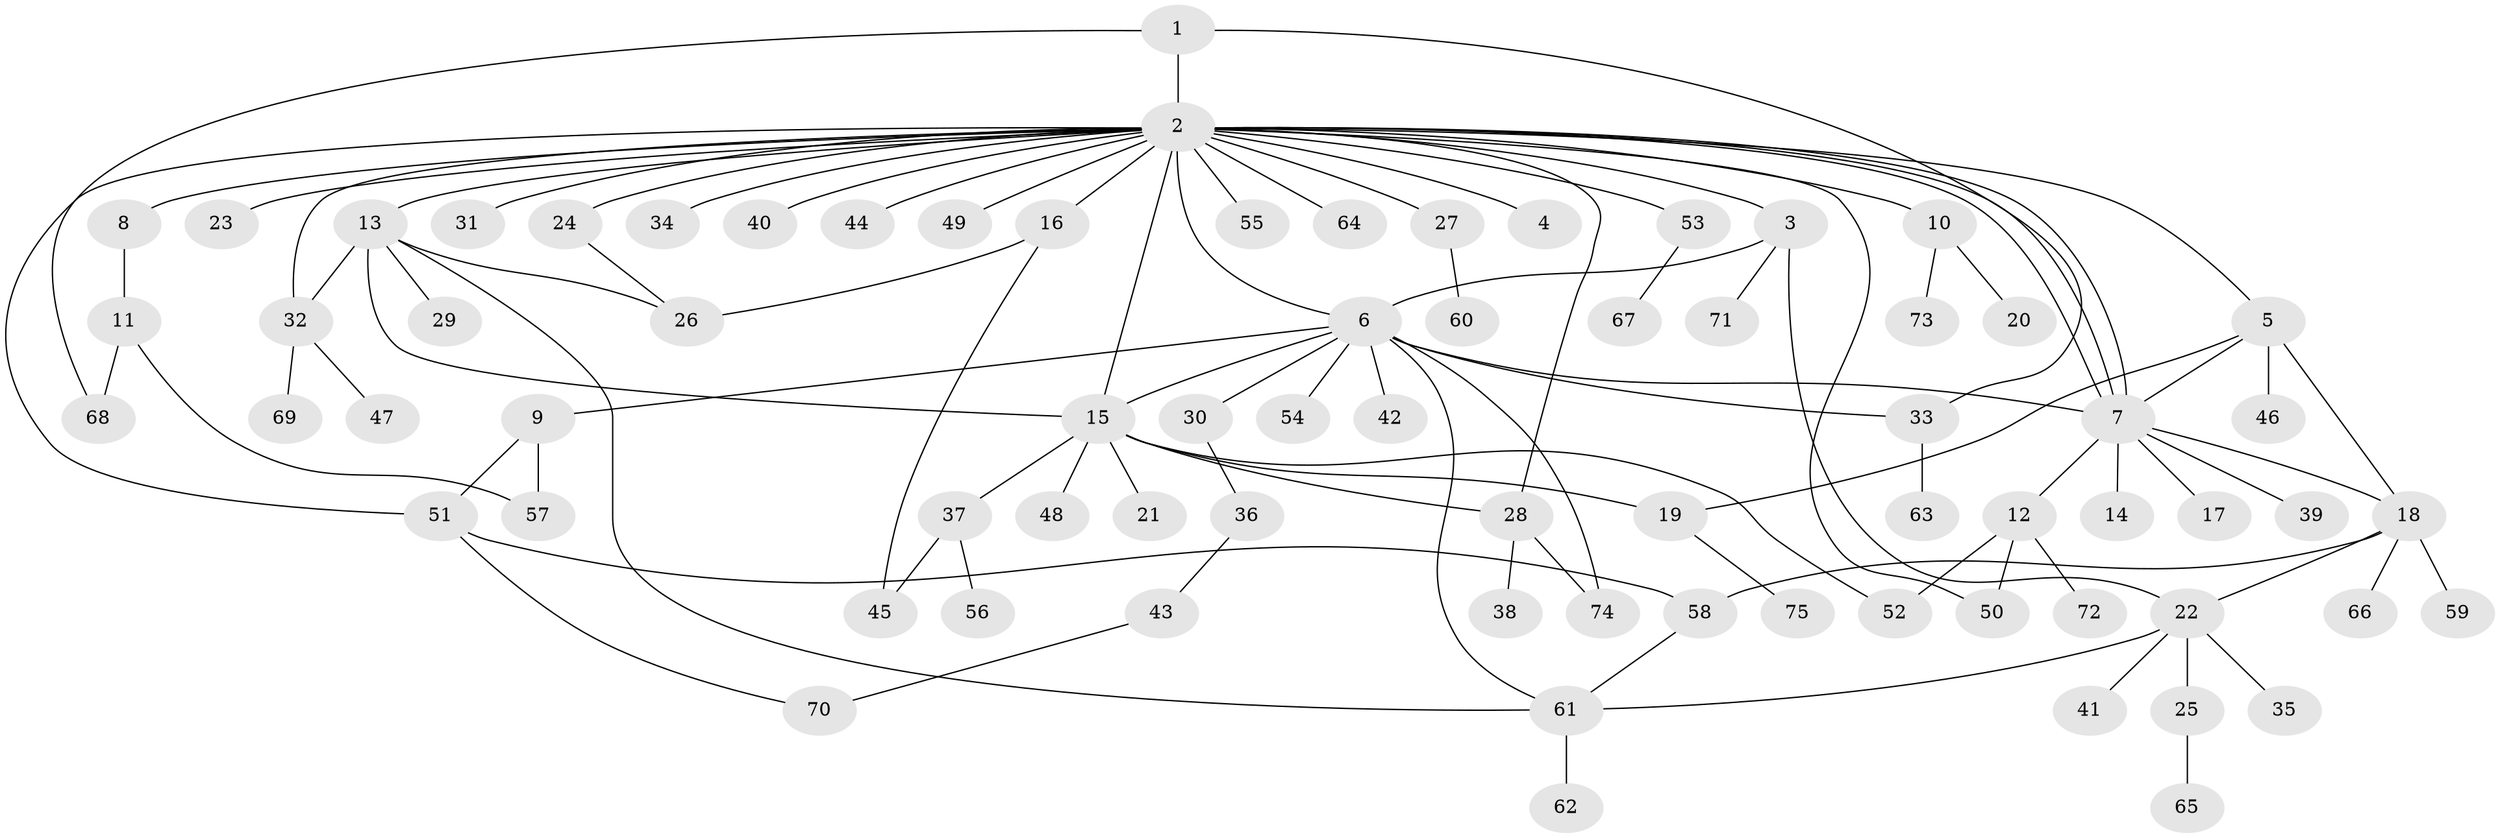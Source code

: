 // coarse degree distribution, {4: 0.05555555555555555, 24: 0.018518518518518517, 3: 0.14814814814814814, 1: 0.5, 9: 0.037037037037037035, 11: 0.018518518518518517, 2: 0.16666666666666666, 5: 0.037037037037037035, 8: 0.018518518518518517}
// Generated by graph-tools (version 1.1) at 2025/41/03/06/25 10:41:45]
// undirected, 75 vertices, 101 edges
graph export_dot {
graph [start="1"]
  node [color=gray90,style=filled];
  1;
  2;
  3;
  4;
  5;
  6;
  7;
  8;
  9;
  10;
  11;
  12;
  13;
  14;
  15;
  16;
  17;
  18;
  19;
  20;
  21;
  22;
  23;
  24;
  25;
  26;
  27;
  28;
  29;
  30;
  31;
  32;
  33;
  34;
  35;
  36;
  37;
  38;
  39;
  40;
  41;
  42;
  43;
  44;
  45;
  46;
  47;
  48;
  49;
  50;
  51;
  52;
  53;
  54;
  55;
  56;
  57;
  58;
  59;
  60;
  61;
  62;
  63;
  64;
  65;
  66;
  67;
  68;
  69;
  70;
  71;
  72;
  73;
  74;
  75;
  1 -- 2;
  1 -- 33;
  1 -- 68;
  2 -- 3;
  2 -- 4;
  2 -- 5;
  2 -- 6;
  2 -- 7;
  2 -- 7;
  2 -- 7;
  2 -- 8;
  2 -- 10;
  2 -- 13;
  2 -- 15;
  2 -- 16;
  2 -- 23;
  2 -- 24;
  2 -- 27;
  2 -- 28;
  2 -- 31;
  2 -- 32;
  2 -- 34;
  2 -- 40;
  2 -- 44;
  2 -- 49;
  2 -- 50;
  2 -- 51;
  2 -- 53;
  2 -- 55;
  2 -- 64;
  3 -- 6;
  3 -- 22;
  3 -- 71;
  5 -- 7;
  5 -- 18;
  5 -- 19;
  5 -- 46;
  6 -- 7;
  6 -- 9;
  6 -- 15;
  6 -- 30;
  6 -- 33;
  6 -- 42;
  6 -- 54;
  6 -- 61;
  6 -- 74;
  7 -- 12;
  7 -- 14;
  7 -- 17;
  7 -- 18;
  7 -- 39;
  8 -- 11;
  9 -- 51;
  9 -- 57;
  10 -- 20;
  10 -- 73;
  11 -- 57;
  11 -- 68;
  12 -- 50;
  12 -- 52;
  12 -- 72;
  13 -- 15;
  13 -- 26;
  13 -- 29;
  13 -- 32;
  13 -- 61;
  15 -- 19;
  15 -- 21;
  15 -- 28;
  15 -- 37;
  15 -- 48;
  15 -- 52;
  16 -- 26;
  16 -- 45;
  18 -- 22;
  18 -- 58;
  18 -- 59;
  18 -- 66;
  19 -- 75;
  22 -- 25;
  22 -- 35;
  22 -- 41;
  22 -- 61;
  24 -- 26;
  25 -- 65;
  27 -- 60;
  28 -- 38;
  28 -- 74;
  30 -- 36;
  32 -- 47;
  32 -- 69;
  33 -- 63;
  36 -- 43;
  37 -- 45;
  37 -- 56;
  43 -- 70;
  51 -- 58;
  51 -- 70;
  53 -- 67;
  58 -- 61;
  61 -- 62;
}
